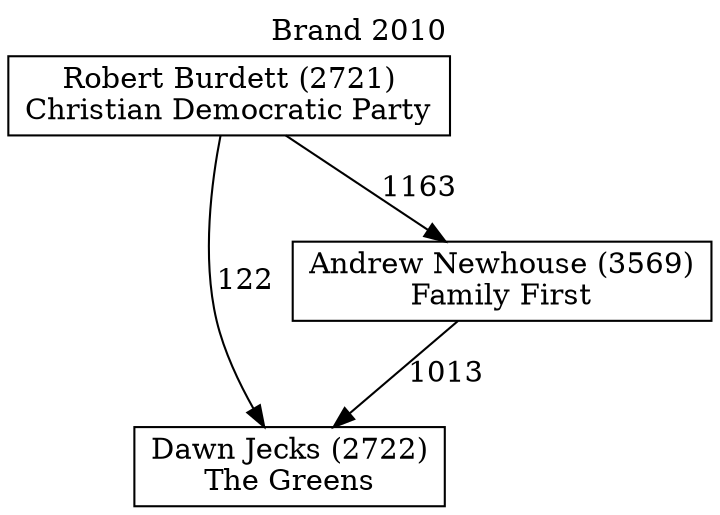 // House preference flow
digraph "Dawn Jecks (2722)_Brand_2010" {
	graph [label="Brand 2010" labelloc=t mclimit=10]
	node [shape=box]
	"Dawn Jecks (2722)" [label="Dawn Jecks (2722)
The Greens"]
	"Andrew Newhouse (3569)" [label="Andrew Newhouse (3569)
Family First"]
	"Robert Burdett (2721)" [label="Robert Burdett (2721)
Christian Democratic Party"]
	"Dawn Jecks (2722)" [label="Dawn Jecks (2722)
The Greens"]
	"Robert Burdett (2721)" [label="Robert Burdett (2721)
Christian Democratic Party"]
	"Robert Burdett (2721)" [label="Robert Burdett (2721)
Christian Democratic Party"]
	"Andrew Newhouse (3569)" [label="Andrew Newhouse (3569)
Family First"]
	"Robert Burdett (2721)" [label="Robert Burdett (2721)
Christian Democratic Party"]
	"Robert Burdett (2721)" [label="Robert Burdett (2721)
Christian Democratic Party"]
	"Andrew Newhouse (3569)" -> "Dawn Jecks (2722)" [label=1013]
	"Robert Burdett (2721)" -> "Andrew Newhouse (3569)" [label=1163]
	"Robert Burdett (2721)" -> "Dawn Jecks (2722)" [label=122]
}

